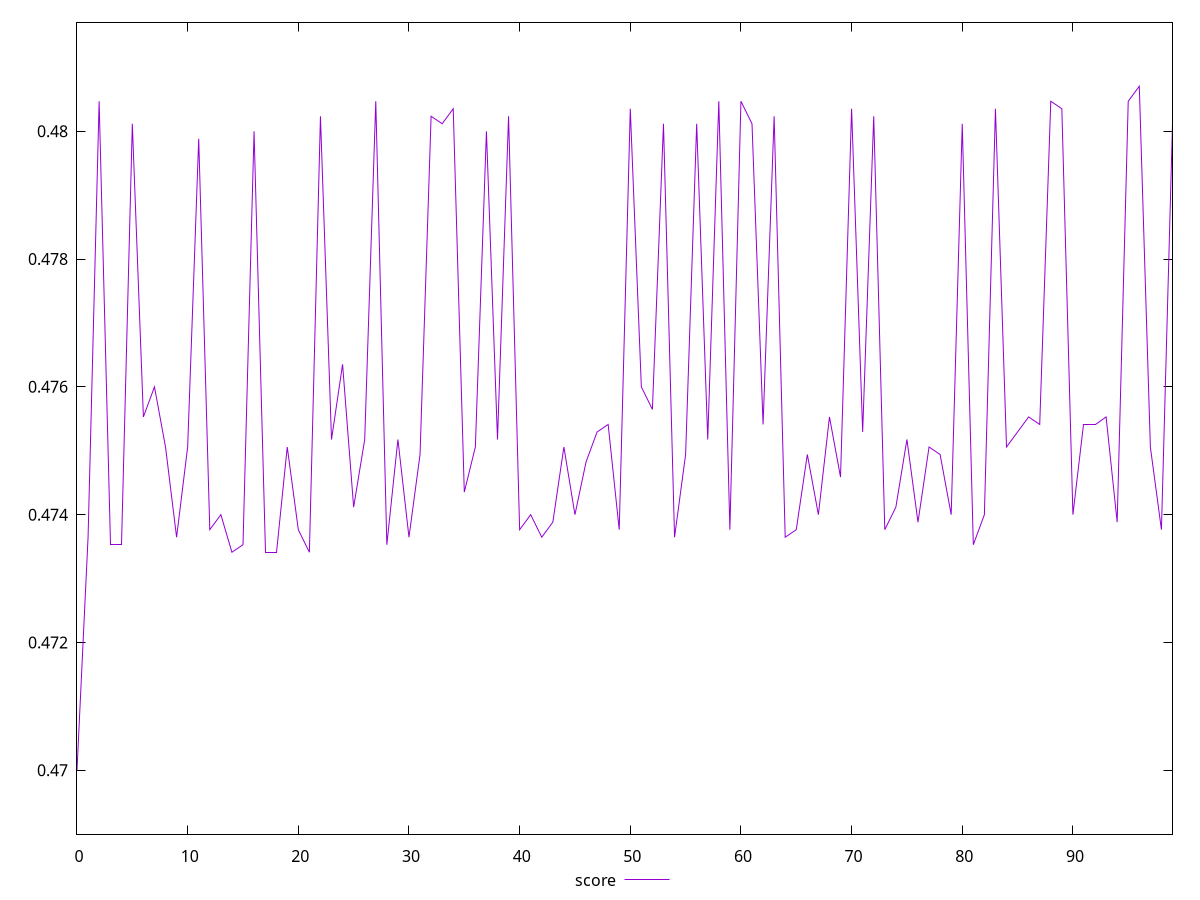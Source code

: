 reset

$score <<EOF
0 0.47
1 0.4736470588235294
2 0.4804705882352941
3 0.47352941176470587
4 0.47352941176470587
5 0.48011764705882354
6 0.47552941176470587
7 0.476
8 0.47505882352941176
9 0.4736470588235294
10 0.47505882352941176
11 0.4798823529411765
12 0.4737647058823529
13 0.474
14 0.47341176470588237
15 0.47352941176470587
16 0.48
17 0.47341176470588237
18 0.47341176470588237
19 0.47505882352941176
20 0.4737647058823529
21 0.47341176470588237
22 0.48023529411764704
23 0.4751764705882353
24 0.4763529411764706
25 0.47411764705882353
26 0.4751764705882353
27 0.4804705882352941
28 0.47352941176470587
29 0.4751764705882353
30 0.4736470588235294
31 0.47494117647058826
32 0.48023529411764704
33 0.48011764705882354
34 0.4803529411764706
35 0.4743529411764706
36 0.47505882352941176
37 0.48
38 0.4751764705882353
39 0.48023529411764704
40 0.4737647058823529
41 0.474
42 0.4736470588235294
43 0.4738823529411765
44 0.47505882352941176
45 0.474
46 0.4748235294117647
47 0.4752941176470588
48 0.47541176470588237
49 0.4737647058823529
50 0.4803529411764706
51 0.476
52 0.4756470588235294
53 0.48011764705882354
54 0.4736470588235294
55 0.47494117647058826
56 0.48011764705882354
57 0.4751764705882353
58 0.4804705882352941
59 0.4737647058823529
60 0.4804705882352941
61 0.48011764705882354
62 0.47541176470588237
63 0.48023529411764704
64 0.4736470588235294
65 0.4737647058823529
66 0.47494117647058826
67 0.474
68 0.47552941176470587
69 0.47458823529411764
70 0.4803529411764706
71 0.4752941176470588
72 0.48023529411764704
73 0.4737647058823529
74 0.47411764705882353
75 0.4751764705882353
76 0.4738823529411765
77 0.47505882352941176
78 0.47494117647058826
79 0.474
80 0.48011764705882354
81 0.47352941176470587
82 0.474
83 0.4803529411764706
84 0.47505882352941176
85 0.4752941176470588
86 0.47552941176470587
87 0.47541176470588237
88 0.4804705882352941
89 0.4803529411764706
90 0.474
91 0.47541176470588237
92 0.47541176470588237
93 0.47552941176470587
94 0.4738823529411765
95 0.4804705882352941
96 0.4807058823529412
97 0.47505882352941176
98 0.4737647058823529
99 0.48011764705882354
EOF

set key outside below
set xrange [0:99]
set yrange [0.469:0.4817058823529412]
set terminal svg size 640, 490 enhanced background rgb 'white'
set output "report_00007_2020-12-11T15:55:29.892Z/render-blocking-resources/samples/pages+cached/score/values.svg"

plot $score title "score" with line

reset
